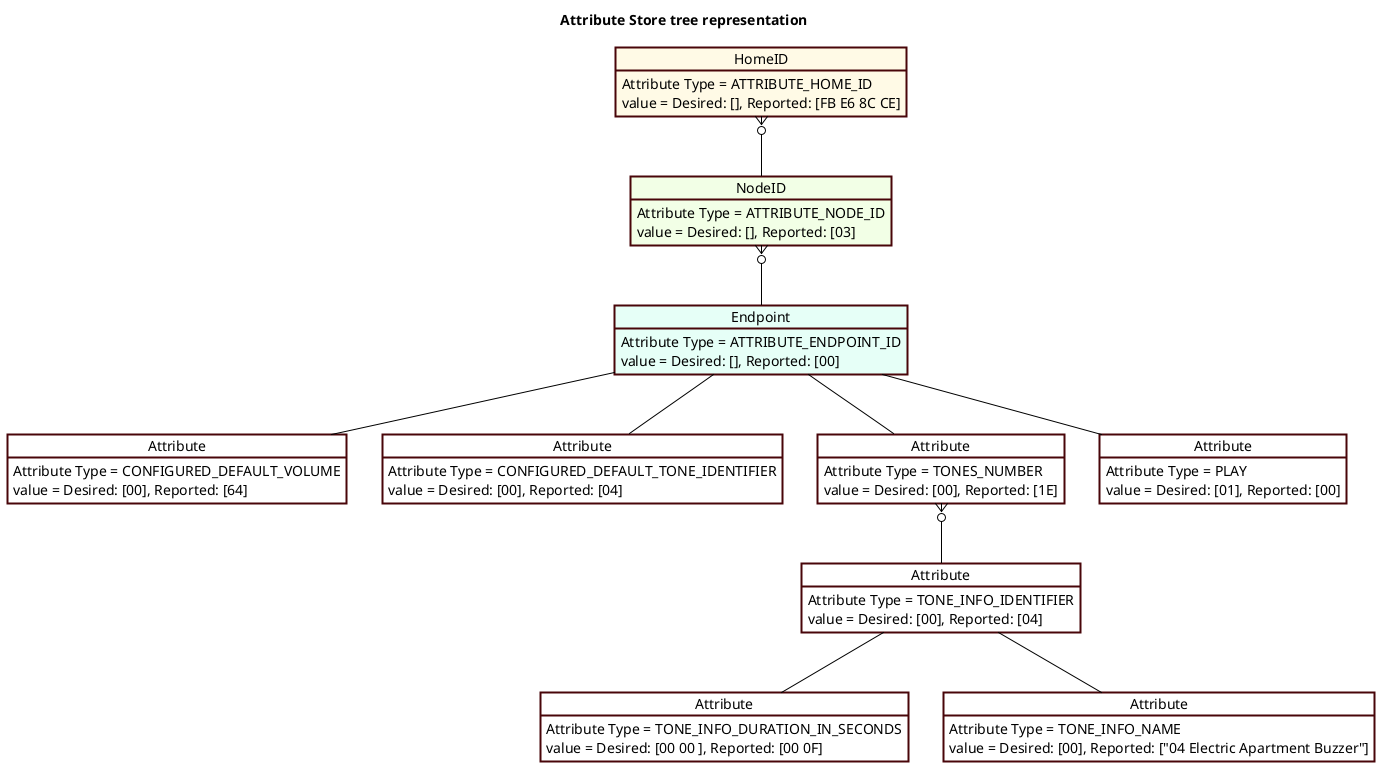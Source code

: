 @startuml

' Style for the diagram
skinparam classFontColor black
skinparam classFontSize 10
skinparam classFontName Helvetica
skinparam shadowing false
skinparam ArrowColor #000000

skinparam ObjectBackgroundColor #DEDEDE
skinparam ObjectBorderColor #480509
skinparam ObjectBorderThickness 2
skinparam ObjectFontColor #000000

skinparam NoteBackgroundColor #FFFFFF
skinparam NoteBorderColor #000000

title Attribute Store tree representation

object HomeID #fffae6
HomeID : Attribute Type = ATTRIBUTE_HOME_ID
HomeID : value = Desired: [], Reported: [FB E6 8C CE]

object "NodeID" as NodeID_1 #f2ffe6
NodeID_1 : Attribute Type = ATTRIBUTE_NODE_ID
NodeID_1 : value = Desired: [], Reported: [03]

object "Endpoint" as endpoint_1 #e6fff7
endpoint_1 : Attribute Type = ATTRIBUTE_ENDPOINT_ID
endpoint_1 : value = Desired: [], Reported: [00]

object "Attribute" as attribute_1 #FFFFFF
attribute_1 : Attribute Type = CONFIGURED_DEFAULT_VOLUME
attribute_1 : value = Desired: [00], Reported: [64]

object "Attribute" as attribute_2 #FFFFFF
attribute_2 : Attribute Type = CONFIGURED_DEFAULT_TONE_IDENTIFIER
attribute_2 : value = Desired: [00], Reported: [04]

object "Attribute" as attribute_3 #FFFFFF
attribute_3 : Attribute Type = TONES_NUMBER
attribute_3 : value = Desired: [00], Reported: [1E]

object "Attribute" as attribute_4 #FFFFFF
attribute_4 : Attribute Type = TONE_INFO_IDENTIFIER
attribute_4 : value = Desired: [00], Reported: [04]

object "Attribute" as sub_attribute_1 #FFFFFF
sub_attribute_1 : Attribute Type = TONE_INFO_DURATION_IN_SECONDS
sub_attribute_1 : value = Desired: [00 00 ], Reported: [00 0F]

object "Attribute" as sub_attribute_2 #FFFFFF
sub_attribute_2 : Attribute Type = TONE_INFO_NAME
sub_attribute_2 : value = Desired: [00], Reported: ["04 Electric Apartment Buzzer"]

object "Attribute" as attribute_5 #FFFFFF
attribute_5 : Attribute Type = PLAY
attribute_5 : value = Desired: [01], Reported: [00]



HomeID }o-- NodeID_1
NodeID_1 }o-- endpoint_1
endpoint_1 -- attribute_1
endpoint_1 -- attribute_2
endpoint_1 -- attribute_3
attribute_3 }o-- attribute_4
endpoint_1 -- attribute_5
attribute_4 -- sub_attribute_1
attribute_4 -- sub_attribute_2




@enduml
